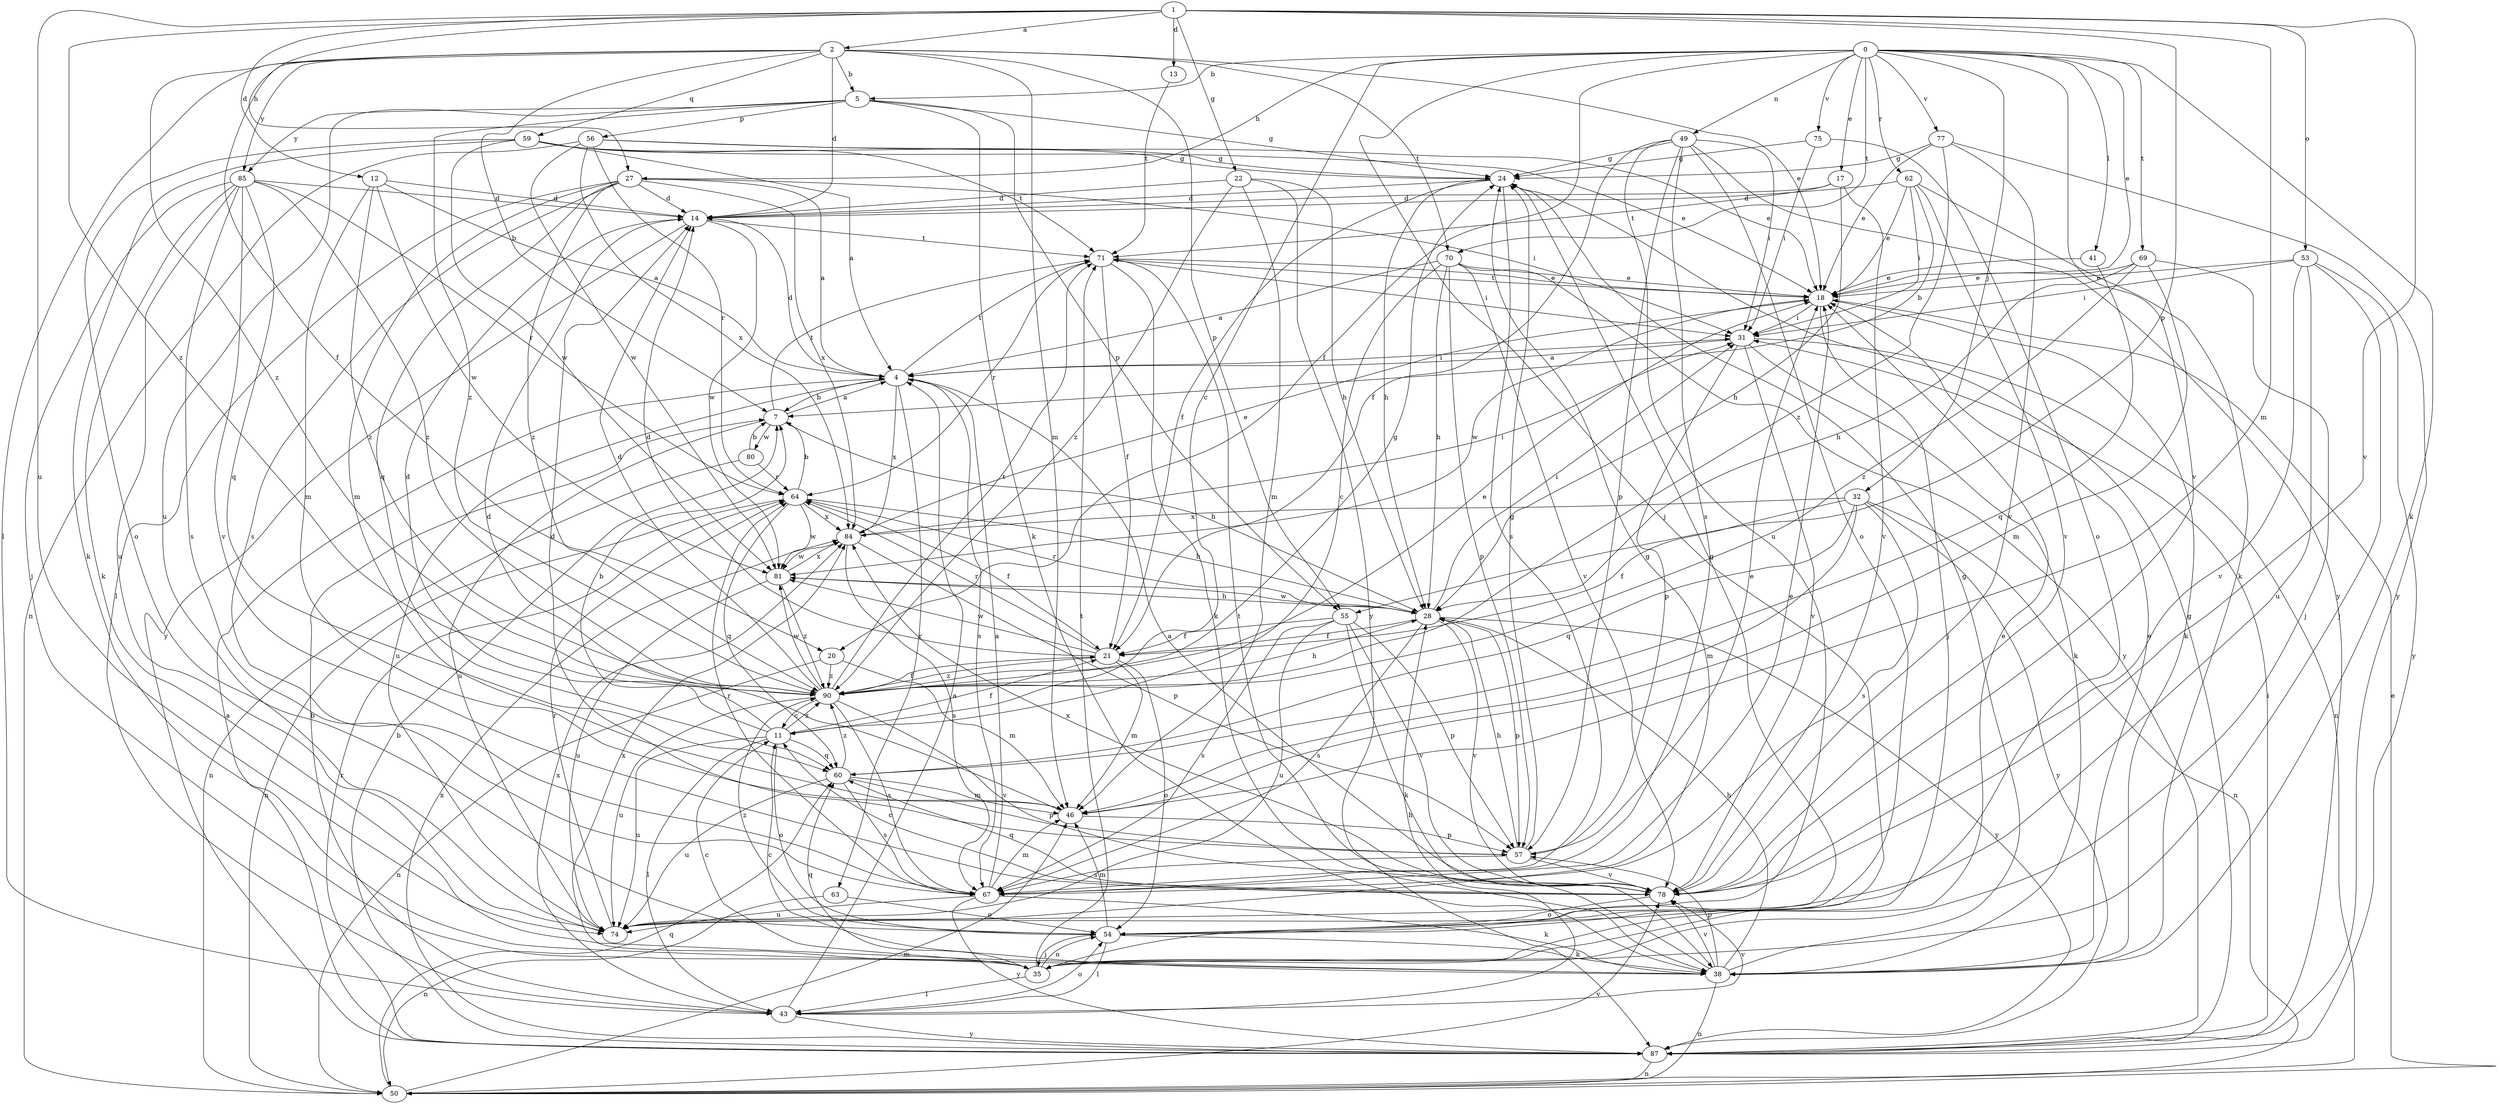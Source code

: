 strict digraph  {
0;
1;
2;
4;
5;
7;
11;
12;
13;
14;
17;
18;
20;
21;
22;
24;
27;
28;
31;
32;
35;
38;
41;
43;
46;
49;
50;
53;
54;
55;
56;
57;
59;
60;
62;
63;
64;
67;
69;
70;
71;
74;
75;
77;
78;
80;
81;
84;
85;
87;
90;
0 -> 5  [label=b];
0 -> 11  [label=c];
0 -> 17  [label=e];
0 -> 18  [label=e];
0 -> 20  [label=f];
0 -> 27  [label=h];
0 -> 32  [label=j];
0 -> 35  [label=j];
0 -> 38  [label=k];
0 -> 41  [label=l];
0 -> 49  [label=n];
0 -> 62  [label=r];
0 -> 69  [label=t];
0 -> 70  [label=t];
0 -> 75  [label=v];
0 -> 77  [label=v];
0 -> 78  [label=v];
1 -> 2  [label=a];
1 -> 12  [label=d];
1 -> 13  [label=d];
1 -> 22  [label=g];
1 -> 27  [label=h];
1 -> 46  [label=m];
1 -> 53  [label=o];
1 -> 55  [label=p];
1 -> 74  [label=u];
1 -> 78  [label=v];
1 -> 90  [label=z];
2 -> 5  [label=b];
2 -> 7  [label=b];
2 -> 14  [label=d];
2 -> 18  [label=e];
2 -> 20  [label=f];
2 -> 43  [label=l];
2 -> 46  [label=m];
2 -> 55  [label=p];
2 -> 59  [label=q];
2 -> 70  [label=t];
2 -> 85  [label=y];
2 -> 90  [label=z];
4 -> 7  [label=b];
4 -> 14  [label=d];
4 -> 31  [label=i];
4 -> 63  [label=r];
4 -> 67  [label=s];
4 -> 71  [label=t];
4 -> 74  [label=u];
4 -> 84  [label=x];
5 -> 24  [label=g];
5 -> 38  [label=k];
5 -> 55  [label=p];
5 -> 56  [label=p];
5 -> 74  [label=u];
5 -> 85  [label=y];
5 -> 90  [label=z];
7 -> 4  [label=a];
7 -> 28  [label=h];
7 -> 71  [label=t];
7 -> 74  [label=u];
7 -> 80  [label=w];
11 -> 7  [label=b];
11 -> 14  [label=d];
11 -> 21  [label=f];
11 -> 43  [label=l];
11 -> 54  [label=o];
11 -> 60  [label=q];
11 -> 74  [label=u];
11 -> 90  [label=z];
12 -> 4  [label=a];
12 -> 14  [label=d];
12 -> 46  [label=m];
12 -> 81  [label=w];
12 -> 90  [label=z];
13 -> 71  [label=t];
14 -> 71  [label=t];
14 -> 81  [label=w];
14 -> 87  [label=y];
17 -> 14  [label=d];
17 -> 28  [label=h];
17 -> 71  [label=t];
17 -> 78  [label=v];
18 -> 31  [label=i];
18 -> 35  [label=j];
18 -> 38  [label=k];
18 -> 71  [label=t];
18 -> 81  [label=w];
20 -> 46  [label=m];
20 -> 50  [label=n];
20 -> 90  [label=z];
21 -> 14  [label=d];
21 -> 46  [label=m];
21 -> 54  [label=o];
21 -> 64  [label=r];
21 -> 81  [label=w];
21 -> 90  [label=z];
22 -> 14  [label=d];
22 -> 28  [label=h];
22 -> 46  [label=m];
22 -> 87  [label=y];
22 -> 90  [label=z];
24 -> 14  [label=d];
24 -> 21  [label=f];
24 -> 28  [label=h];
24 -> 67  [label=s];
27 -> 4  [label=a];
27 -> 14  [label=d];
27 -> 31  [label=i];
27 -> 43  [label=l];
27 -> 46  [label=m];
27 -> 60  [label=q];
27 -> 67  [label=s];
27 -> 84  [label=x];
27 -> 90  [label=z];
28 -> 21  [label=f];
28 -> 31  [label=i];
28 -> 57  [label=p];
28 -> 64  [label=r];
28 -> 67  [label=s];
28 -> 78  [label=v];
28 -> 81  [label=w];
28 -> 87  [label=y];
31 -> 4  [label=a];
31 -> 38  [label=k];
31 -> 50  [label=n];
31 -> 57  [label=p];
31 -> 78  [label=v];
32 -> 21  [label=f];
32 -> 46  [label=m];
32 -> 50  [label=n];
32 -> 60  [label=q];
32 -> 67  [label=s];
32 -> 84  [label=x];
32 -> 87  [label=y];
35 -> 11  [label=c];
35 -> 18  [label=e];
35 -> 43  [label=l];
35 -> 54  [label=o];
35 -> 60  [label=q];
35 -> 71  [label=t];
35 -> 84  [label=x];
38 -> 11  [label=c];
38 -> 18  [label=e];
38 -> 24  [label=g];
38 -> 28  [label=h];
38 -> 50  [label=n];
38 -> 57  [label=p];
38 -> 71  [label=t];
38 -> 78  [label=v];
41 -> 18  [label=e];
41 -> 60  [label=q];
43 -> 4  [label=a];
43 -> 7  [label=b];
43 -> 28  [label=h];
43 -> 54  [label=o];
43 -> 78  [label=v];
43 -> 84  [label=x];
43 -> 87  [label=y];
46 -> 14  [label=d];
46 -> 57  [label=p];
49 -> 21  [label=f];
49 -> 24  [label=g];
49 -> 31  [label=i];
49 -> 54  [label=o];
49 -> 57  [label=p];
49 -> 67  [label=s];
49 -> 74  [label=u];
49 -> 87  [label=y];
50 -> 18  [label=e];
50 -> 46  [label=m];
50 -> 60  [label=q];
50 -> 78  [label=v];
53 -> 18  [label=e];
53 -> 31  [label=i];
53 -> 35  [label=j];
53 -> 74  [label=u];
53 -> 78  [label=v];
53 -> 87  [label=y];
54 -> 24  [label=g];
54 -> 35  [label=j];
54 -> 38  [label=k];
54 -> 43  [label=l];
54 -> 46  [label=m];
54 -> 90  [label=z];
55 -> 21  [label=f];
55 -> 38  [label=k];
55 -> 57  [label=p];
55 -> 67  [label=s];
55 -> 74  [label=u];
55 -> 78  [label=v];
56 -> 18  [label=e];
56 -> 24  [label=g];
56 -> 50  [label=n];
56 -> 64  [label=r];
56 -> 81  [label=w];
56 -> 84  [label=x];
57 -> 14  [label=d];
57 -> 18  [label=e];
57 -> 24  [label=g];
57 -> 28  [label=h];
57 -> 67  [label=s];
57 -> 78  [label=v];
59 -> 4  [label=a];
59 -> 18  [label=e];
59 -> 24  [label=g];
59 -> 38  [label=k];
59 -> 54  [label=o];
59 -> 71  [label=t];
59 -> 81  [label=w];
60 -> 46  [label=m];
60 -> 57  [label=p];
60 -> 67  [label=s];
60 -> 74  [label=u];
60 -> 90  [label=z];
62 -> 7  [label=b];
62 -> 14  [label=d];
62 -> 18  [label=e];
62 -> 31  [label=i];
62 -> 38  [label=k];
62 -> 78  [label=v];
63 -> 50  [label=n];
63 -> 54  [label=o];
64 -> 7  [label=b];
64 -> 21  [label=f];
64 -> 28  [label=h];
64 -> 50  [label=n];
64 -> 60  [label=q];
64 -> 81  [label=w];
64 -> 84  [label=x];
67 -> 4  [label=a];
67 -> 18  [label=e];
67 -> 38  [label=k];
67 -> 46  [label=m];
67 -> 64  [label=r];
67 -> 74  [label=u];
67 -> 87  [label=y];
69 -> 18  [label=e];
69 -> 28  [label=h];
69 -> 35  [label=j];
69 -> 46  [label=m];
69 -> 90  [label=z];
70 -> 4  [label=a];
70 -> 11  [label=c];
70 -> 18  [label=e];
70 -> 28  [label=h];
70 -> 57  [label=p];
70 -> 78  [label=v];
70 -> 87  [label=y];
71 -> 18  [label=e];
71 -> 21  [label=f];
71 -> 31  [label=i];
71 -> 38  [label=k];
71 -> 64  [label=r];
74 -> 24  [label=g];
74 -> 64  [label=r];
75 -> 24  [label=g];
75 -> 31  [label=i];
75 -> 54  [label=o];
77 -> 18  [label=e];
77 -> 24  [label=g];
77 -> 78  [label=v];
77 -> 87  [label=y];
77 -> 90  [label=z];
78 -> 4  [label=a];
78 -> 11  [label=c];
78 -> 54  [label=o];
78 -> 60  [label=q];
78 -> 84  [label=x];
80 -> 7  [label=b];
80 -> 50  [label=n];
80 -> 64  [label=r];
81 -> 28  [label=h];
81 -> 74  [label=u];
81 -> 84  [label=x];
81 -> 90  [label=z];
84 -> 18  [label=e];
84 -> 31  [label=i];
84 -> 57  [label=p];
84 -> 67  [label=s];
84 -> 81  [label=w];
85 -> 14  [label=d];
85 -> 35  [label=j];
85 -> 38  [label=k];
85 -> 60  [label=q];
85 -> 64  [label=r];
85 -> 67  [label=s];
85 -> 74  [label=u];
85 -> 78  [label=v];
85 -> 90  [label=z];
87 -> 4  [label=a];
87 -> 7  [label=b];
87 -> 24  [label=g];
87 -> 31  [label=i];
87 -> 50  [label=n];
87 -> 64  [label=r];
87 -> 84  [label=x];
90 -> 11  [label=c];
90 -> 14  [label=d];
90 -> 18  [label=e];
90 -> 21  [label=f];
90 -> 24  [label=g];
90 -> 28  [label=h];
90 -> 67  [label=s];
90 -> 71  [label=t];
90 -> 74  [label=u];
90 -> 78  [label=v];
90 -> 81  [label=w];
}

